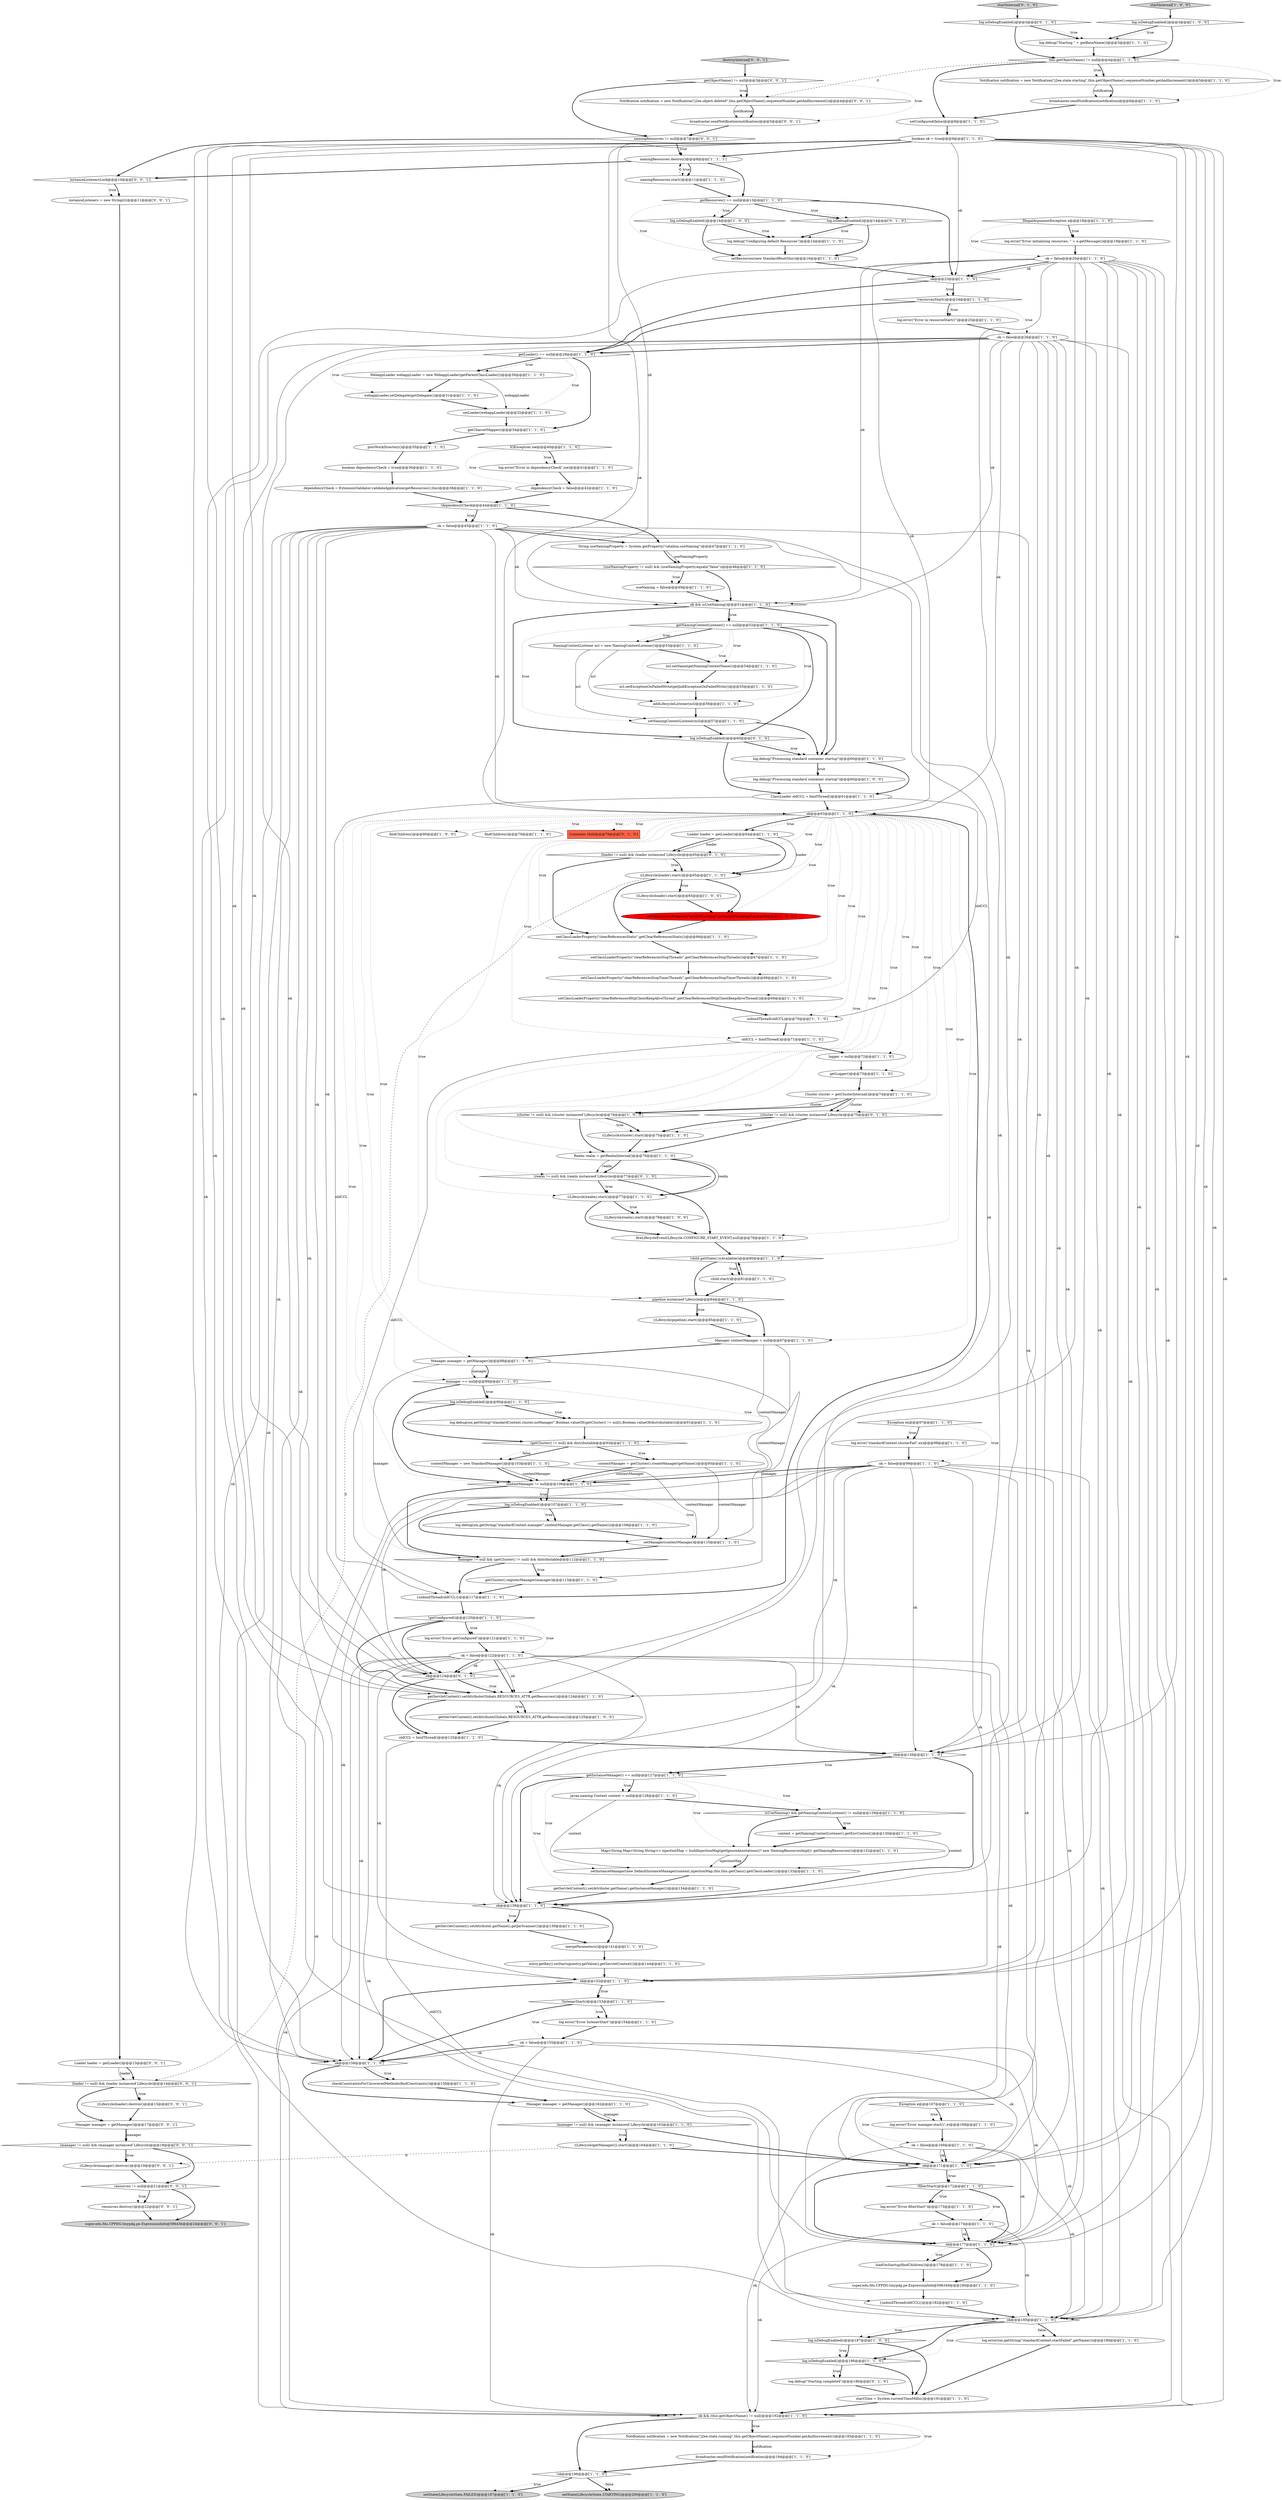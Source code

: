 digraph {
77 [style = filled, label = "Manager manager = getManager()@@@88@@@['1', '1', '0']", fillcolor = white, shape = ellipse image = "AAA0AAABBB1BBB"];
114 [style = filled, label = "ncl.setExceptionOnFailedWrite(getJndiExceptionOnFailedWrite())@@@55@@@['1', '1', '0']", fillcolor = white, shape = ellipse image = "AAA0AAABBB1BBB"];
125 [style = filled, label = "NamingContextListener ncl = new NamingContextListener()@@@53@@@['1', '1', '0']", fillcolor = white, shape = ellipse image = "AAA0AAABBB1BBB"];
146 [style = filled, label = "ok@@@124@@@['0', '1', '0']", fillcolor = white, shape = diamond image = "AAA0AAABBB2BBB"];
44 [style = filled, label = "log.debug(\"Configuring default Resources\")@@@14@@@['1', '1', '0']", fillcolor = white, shape = ellipse image = "AAA0AAABBB1BBB"];
162 [style = filled, label = "((Lifecycle)loader).destroy()@@@15@@@['0', '0', '1']", fillcolor = white, shape = ellipse image = "AAA0AAABBB3BBB"];
9 [style = filled, label = "setResources(new StandardRoot(this))@@@16@@@['1', '1', '0']", fillcolor = white, shape = ellipse image = "AAA0AAABBB1BBB"];
92 [style = filled, label = "namingResources.destroy()@@@8@@@['1', '1', '1']", fillcolor = white, shape = ellipse image = "AAA0AAABBB1BBB"];
66 [style = filled, label = "child.start()@@@81@@@['1', '1', '0']", fillcolor = white, shape = ellipse image = "AAA0AAABBB1BBB"];
70 [style = filled, label = "ok@@@171@@@['1', '1', '0']", fillcolor = white, shape = diamond image = "AAA0AAABBB1BBB"];
111 [style = filled, label = "((Lifecycle)loader).start()@@@65@@@['1', '1', '0']", fillcolor = white, shape = ellipse image = "AAA0AAABBB1BBB"];
150 [style = filled, label = "(manager != null) && (manager instanceof Lifecycle)@@@18@@@['0', '0', '1']", fillcolor = white, shape = diamond image = "AAA0AAABBB3BBB"];
149 [style = filled, label = "log.debug(\"Starting completed\")@@@186@@@['0', '1', '0']", fillcolor = white, shape = ellipse image = "AAA0AAABBB2BBB"];
159 [style = filled, label = "Loader loader = getLoader()@@@13@@@['0', '0', '1']", fillcolor = white, shape = ellipse image = "AAA0AAABBB3BBB"];
98 [style = filled, label = "startTime = System.currentTimeMillis()@@@191@@@['1', '1', '0']", fillcolor = white, shape = ellipse image = "AAA0AAABBB1BBB"];
37 [style = filled, label = "ok = false@@@174@@@['1', '1', '0']", fillcolor = white, shape = ellipse image = "AAA0AAABBB1BBB"];
117 [style = filled, label = "(useNamingProperty != null) && (useNamingProperty.equals(\"false\"))@@@48@@@['1', '1', '0']", fillcolor = white, shape = diamond image = "AAA0AAABBB1BBB"];
40 [style = filled, label = "oldCCL = bindThread()@@@71@@@['1', '1', '0']", fillcolor = white, shape = ellipse image = "AAA0AAABBB1BBB"];
96 [style = filled, label = "addLifecycleListener(ncl)@@@56@@@['1', '1', '0']", fillcolor = white, shape = ellipse image = "AAA0AAABBB1BBB"];
35 [style = filled, label = "ok = false@@@26@@@['1', '1', '0']", fillcolor = white, shape = ellipse image = "AAA0AAABBB1BBB"];
47 [style = filled, label = "Loader loader = getLoader()@@@64@@@['1', '1', '0']", fillcolor = white, shape = ellipse image = "AAA0AAABBB1BBB"];
55 [style = filled, label = "{unbindThread(oldCCL)}@@@182@@@['1', '1', '0']", fillcolor = white, shape = ellipse image = "AAA0AAABBB1BBB"];
0 [style = filled, label = "useNaming = false@@@49@@@['1', '1', '0']", fillcolor = white, shape = ellipse image = "AAA0AAABBB1BBB"];
108 [style = filled, label = "ok@@@126@@@['1', '1', '0']", fillcolor = white, shape = diamond image = "AAA0AAABBB1BBB"];
76 [style = filled, label = "Cluster cluster = getClusterInternal()@@@74@@@['1', '1', '0']", fillcolor = white, shape = ellipse image = "AAA0AAABBB1BBB"];
38 [style = filled, label = "pipeline instanceof Lifecycle@@@84@@@['1', '1', '0']", fillcolor = white, shape = diamond image = "AAA0AAABBB1BBB"];
78 [style = filled, label = "(manager != null) && (manager instanceof Lifecycle)@@@163@@@['1', '1', '0']", fillcolor = white, shape = diamond image = "AAA0AAABBB1BBB"];
68 [style = filled, label = "startInternal['1', '0', '0']", fillcolor = lightgray, shape = diamond image = "AAA0AAABBB1BBB"];
29 [style = filled, label = "getInstanceManager() == null@@@127@@@['1', '1', '0']", fillcolor = white, shape = diamond image = "AAA0AAABBB1BBB"];
62 [style = filled, label = "loadOnStartup(findChildren())@@@178@@@['1', '1', '0']", fillcolor = white, shape = ellipse image = "AAA0AAABBB1BBB"];
143 [style = filled, label = "log.isDebugEnabled()@@@3@@@['0', '1', '0']", fillcolor = white, shape = diamond image = "AAA0AAABBB2BBB"];
156 [style = filled, label = "broadcaster.sendNotification(notification)@@@5@@@['0', '0', '1']", fillcolor = white, shape = ellipse image = "AAA0AAABBB3BBB"];
153 [style = filled, label = "instanceListeners = new String((((@@@11@@@['0', '0', '1']", fillcolor = white, shape = ellipse image = "AAA0AAABBB3BBB"];
155 [style = filled, label = "resources.destroy()@@@22@@@['0', '0', '1']", fillcolor = white, shape = ellipse image = "AAA0AAABBB3BBB"];
39 [style = filled, label = "log.error(\"Error in resourceStart()\")@@@25@@@['1', '1', '0']", fillcolor = white, shape = ellipse image = "AAA0AAABBB1BBB"];
27 [style = filled, label = "contextManager = new StandardManager()@@@103@@@['1', '1', '0']", fillcolor = white, shape = ellipse image = "AAA0AAABBB1BBB"];
93 [style = filled, label = "getServletContext().setAttribute(.getName(),getJarScanner())@@@139@@@['1', '1', '0']", fillcolor = white, shape = ellipse image = "AAA0AAABBB1BBB"];
83 [style = filled, label = "ok@@@23@@@['1', '1', '0']", fillcolor = white, shape = diamond image = "AAA0AAABBB1BBB"];
79 [style = filled, label = "getResources() == null@@@13@@@['1', '1', '0']", fillcolor = white, shape = diamond image = "AAA0AAABBB1BBB"];
1 [style = filled, label = "log.error(\"Error listenerStart\")@@@154@@@['1', '1', '0']", fillcolor = white, shape = ellipse image = "AAA0AAABBB1BBB"];
5 [style = filled, label = "dependencyCheck = ExtensionValidator.validateApplication(getResources(),this)@@@38@@@['1', '1', '0']", fillcolor = white, shape = ellipse image = "AAA0AAABBB1BBB"];
138 [style = filled, label = "!child.getState().isAvailable()@@@80@@@['1', '1', '0']", fillcolor = white, shape = diamond image = "AAA0AAABBB1BBB"];
34 [style = filled, label = "ok@@@158@@@['1', '1', '0']", fillcolor = white, shape = diamond image = "AAA0AAABBB1BBB"];
54 [style = filled, label = "javax.naming.Context context = null@@@128@@@['1', '1', '0']", fillcolor = white, shape = ellipse image = "AAA0AAABBB1BBB"];
144 [style = filled, label = "(cluster != null) && (cluster instanceof Lifecycle)@@@75@@@['0', '1', '0']", fillcolor = white, shape = diamond image = "AAA0AAABBB2BBB"];
22 [style = filled, label = "manager == null@@@89@@@['1', '1', '0']", fillcolor = white, shape = diamond image = "AAA0AAABBB1BBB"];
50 [style = filled, label = "ok = false@@@20@@@['1', '1', '0']", fillcolor = white, shape = ellipse image = "AAA0AAABBB1BBB"];
31 [style = filled, label = "log.debug(sm.getString(\"standardContext.cluster.noManager\",Boolean.valueOf((getCluster() != null)),Boolean.valueOf(distributable)))@@@91@@@['1', '1', '0']", fillcolor = white, shape = ellipse image = "AAA0AAABBB1BBB"];
132 [style = filled, label = "ok && isUseNaming()@@@51@@@['1', '1', '0']", fillcolor = white, shape = diamond image = "AAA0AAABBB1BBB"];
48 [style = filled, label = "((Lifecycle)cluster).start()@@@75@@@['1', '1', '0']", fillcolor = white, shape = ellipse image = "AAA0AAABBB1BBB"];
23 [style = filled, label = "postWorkDirectory()@@@35@@@['1', '1', '0']", fillcolor = white, shape = ellipse image = "AAA0AAABBB1BBB"];
25 [style = filled, label = "findChildren()@@@80@@@['1', '0', '0']", fillcolor = white, shape = ellipse image = "AAA0AAABBB1BBB"];
60 [style = filled, label = "webappLoader.setDelegate(getDelegate())@@@31@@@['1', '1', '0']", fillcolor = white, shape = ellipse image = "AAA0AAABBB1BBB"];
15 [style = filled, label = "log.error(\"Error getConfigured\")@@@121@@@['1', '1', '0']", fillcolor = white, shape = ellipse image = "AAA0AAABBB1BBB"];
157 [style = filled, label = "super.edu.fdu.CPPDG.tinypdg.pe.ExpressionInfo@59643b@@@24@@@['0', '0', '1']", fillcolor = lightgray, shape = ellipse image = "AAA0AAABBB3BBB"];
30 [style = filled, label = "log.isDebugEnabled()@@@187@@@['1', '0', '0']", fillcolor = white, shape = diamond image = "AAA0AAABBB1BBB"];
118 [style = filled, label = "unbindThread(oldCCL)@@@70@@@['1', '1', '0']", fillcolor = white, shape = ellipse image = "AAA0AAABBB1BBB"];
21 [style = filled, label = "getCharsetMapper()@@@34@@@['1', '1', '0']", fillcolor = white, shape = ellipse image = "AAA0AAABBB1BBB"];
126 [style = filled, label = "contextManager = getCluster().createManager(getName())@@@95@@@['1', '1', '0']", fillcolor = white, shape = ellipse image = "AAA0AAABBB1BBB"];
145 [style = filled, label = "(realm != null) && (realm instanceof Lifecycle)@@@77@@@['0', '1', '0']", fillcolor = white, shape = diamond image = "AAA0AAABBB2BBB"];
102 [style = filled, label = "log.isDebugEnabled()@@@186@@@['1', '1', '0']", fillcolor = white, shape = diamond image = "AAA0AAABBB1BBB"];
72 [style = filled, label = "Manager contextManager = null@@@87@@@['1', '1', '0']", fillcolor = white, shape = ellipse image = "AAA0AAABBB1BBB"];
87 [style = filled, label = "boolean dependencyCheck = true@@@36@@@['1', '1', '0']", fillcolor = white, shape = ellipse image = "AAA0AAABBB1BBB"];
135 [style = filled, label = "log.debug(\"Starting \" + getBaseName())@@@3@@@['1', '1', '0']", fillcolor = white, shape = ellipse image = "AAA0AAABBB1BBB"];
133 [style = filled, label = "getServletContext().setAttribute(Globals.RESOURCES_ATTR,getResources())@@@124@@@['1', '1', '0']", fillcolor = white, shape = ellipse image = "AAA0AAABBB1BBB"];
59 [style = filled, label = "log.error(\"Error initializing resources: \" + e.getMessage())@@@19@@@['1', '1', '0']", fillcolor = white, shape = ellipse image = "AAA0AAABBB1BBB"];
107 [style = filled, label = "checkConstraintsForUncoveredMethods(findConstraints())@@@159@@@['1', '1', '0']", fillcolor = white, shape = ellipse image = "AAA0AAABBB1BBB"];
19 [style = filled, label = "(cluster != null) && (cluster instanceof Lifecycle)@@@76@@@['1', '0', '0']", fillcolor = white, shape = diamond image = "AAA0AAABBB1BBB"];
140 [style = filled, label = "log.isDebugEnabled()@@@14@@@['0', '1', '0']", fillcolor = white, shape = diamond image = "AAA0AAABBB2BBB"];
130 [style = filled, label = "getLogger()@@@73@@@['1', '1', '0']", fillcolor = white, shape = ellipse image = "AAA0AAABBB1BBB"];
43 [style = filled, label = "String useNamingProperty = System.getProperty(\"catalina.useNaming\")@@@47@@@['1', '1', '0']", fillcolor = white, shape = ellipse image = "AAA0AAABBB1BBB"];
158 [style = filled, label = "resources != null@@@21@@@['0', '0', '1']", fillcolor = white, shape = diamond image = "AAA0AAABBB3BBB"];
105 [style = filled, label = "ncl.setName(getNamingContextName())@@@54@@@['1', '1', '0']", fillcolor = white, shape = ellipse image = "AAA0AAABBB1BBB"];
154 [style = filled, label = "(loader != null) && (loader instanceof Lifecycle)@@@14@@@['0', '0', '1']", fillcolor = white, shape = diamond image = "AAA0AAABBB3BBB"];
119 [style = filled, label = "log.isDebugEnabled()@@@90@@@['1', '1', '0']", fillcolor = white, shape = diamond image = "AAA0AAABBB1BBB"];
73 [style = filled, label = "ClassLoader oldCCL = bindThread()@@@61@@@['1', '1', '0']", fillcolor = white, shape = ellipse image = "AAA0AAABBB1BBB"];
33 [style = filled, label = "context = getNamingContextListener().getEnvContext()@@@130@@@['1', '1', '0']", fillcolor = white, shape = ellipse image = "AAA0AAABBB1BBB"];
56 [style = filled, label = "!resourcesStart()@@@24@@@['1', '1', '0']", fillcolor = white, shape = diamond image = "AAA0AAABBB1BBB"];
10 [style = filled, label = "WebappLoader webappLoader = new WebappLoader(getParentClassLoader())@@@30@@@['1', '1', '0']", fillcolor = white, shape = ellipse image = "AAA0AAABBB1BBB"];
103 [style = filled, label = "ok = false@@@155@@@['1', '1', '0']", fillcolor = white, shape = ellipse image = "AAA0AAABBB1BBB"];
42 [style = filled, label = "Exception e@@@167@@@['1', '1', '0']", fillcolor = white, shape = diamond image = "AAA0AAABBB1BBB"];
12 [style = filled, label = "getCluster().registerManager(manager)@@@113@@@['1', '1', '0']", fillcolor = white, shape = ellipse image = "AAA0AAABBB1BBB"];
69 [style = filled, label = "findChildren()@@@79@@@['1', '1', '0']", fillcolor = white, shape = ellipse image = "AAA0AAABBB1BBB"];
106 [style = filled, label = "getServletContext().setAttribute(.getName(),getInstanceManager())@@@134@@@['1', '1', '0']", fillcolor = white, shape = ellipse image = "AAA0AAABBB1BBB"];
120 [style = filled, label = "log.isDebugEnabled()@@@3@@@['1', '0', '0']", fillcolor = white, shape = diamond image = "AAA0AAABBB1BBB"];
137 [style = filled, label = "setClassLoaderProperty(\"clearReferencesStatic\",getClearReferencesStatic())@@@66@@@['1', '1', '0']", fillcolor = white, shape = ellipse image = "AAA0AAABBB1BBB"];
84 [style = filled, label = "contextManager != null@@@106@@@['1', '1', '0']", fillcolor = white, shape = diamond image = "AAA0AAABBB1BBB"];
16 [style = filled, label = "ok@@@177@@@['1', '1', '0']", fillcolor = white, shape = diamond image = "AAA0AAABBB1BBB"];
49 [style = filled, label = "Notification notification = new Notification(\"j2ee.state.running\",this.getObjectName(),sequenceNumber.getAndIncrement())@@@193@@@['1', '1', '0']", fillcolor = white, shape = ellipse image = "AAA0AAABBB1BBB"];
86 [style = filled, label = "ok && (this.getObjectName() != null)@@@192@@@['1', '1', '0']", fillcolor = white, shape = diamond image = "AAA0AAABBB1BBB"];
74 [style = filled, label = "ok@@@63@@@['1', '1', '0']", fillcolor = white, shape = diamond image = "AAA0AAABBB1BBB"];
131 [style = filled, label = "dependencyCheck = false@@@42@@@['1', '1', '0']", fillcolor = white, shape = ellipse image = "AAA0AAABBB1BBB"];
4 [style = filled, label = "super.edu.fdu.CPPDG.tinypdg.pe.ExpressionInfo@596349@@@180@@@['1', '1', '0']", fillcolor = white, shape = ellipse image = "AAA0AAABBB1BBB"];
18 [style = filled, label = "((Lifecycle)pipeline).start()@@@85@@@['1', '1', '0']", fillcolor = white, shape = ellipse image = "AAA0AAABBB1BBB"];
14 [style = filled, label = "Map<String,Map<String,String>> injectionMap = buildInjectionMap(getIgnoreAnnotations()? new NamingResourcesImpl(): getNamingResources())@@@132@@@['1', '1', '0']", fillcolor = white, shape = ellipse image = "AAA0AAABBB1BBB"];
67 [style = filled, label = "!dependencyCheck@@@44@@@['1', '1', '0']", fillcolor = white, shape = diamond image = "AAA0AAABBB1BBB"];
20 [style = filled, label = "mergeParameters()@@@141@@@['1', '1', '0']", fillcolor = white, shape = ellipse image = "AAA0AAABBB1BBB"];
141 [style = filled, label = "Container child@@@79@@@['0', '1', '0']", fillcolor = tomato, shape = box image = "AAA0AAABBB2BBB"];
152 [style = filled, label = "destroyInternal['0', '0', '1']", fillcolor = lightgray, shape = diamond image = "AAA0AAABBB3BBB"];
65 [style = filled, label = "setLoader(webappLoader)@@@32@@@['1', '1', '0']", fillcolor = white, shape = ellipse image = "AAA0AAABBB1BBB"];
122 [style = filled, label = "getNamingContextListener() == null@@@52@@@['1', '1', '0']", fillcolor = white, shape = diamond image = "AAA0AAABBB1BBB"];
151 [style = filled, label = "getObjectName() != null@@@3@@@['0', '0', '1']", fillcolor = white, shape = diamond image = "AAA0AAABBB3BBB"];
45 [style = filled, label = "setInstanceManager(new DefaultInstanceManager(context,injectionMap,this,this.getClass().getClassLoader()))@@@133@@@['1', '1', '0']", fillcolor = white, shape = ellipse image = "AAA0AAABBB1BBB"];
7 [style = filled, label = "log.isDebugEnabled()@@@14@@@['1', '0', '0']", fillcolor = white, shape = diamond image = "AAA0AAABBB1BBB"];
46 [style = filled, label = "Notification notification = new Notification(\"j2ee.state.starting\",this.getObjectName(),sequenceNumber.getAndIncrement())@@@5@@@['1', '1', '0']", fillcolor = white, shape = ellipse image = "AAA0AAABBB1BBB"];
58 [style = filled, label = "Realm realm = getRealmInternal()@@@76@@@['1', '1', '0']", fillcolor = white, shape = ellipse image = "AAA0AAABBB1BBB"];
128 [style = filled, label = "setManager(contextManager)@@@110@@@['1', '1', '0']", fillcolor = white, shape = ellipse image = "AAA0AAABBB1BBB"];
90 [style = filled, label = "((Lifecycle)getManager()).start()@@@164@@@['1', '1', '0']", fillcolor = white, shape = ellipse image = "AAA0AAABBB1BBB"];
52 [style = filled, label = "ok = false@@@45@@@['1', '1', '0']", fillcolor = white, shape = ellipse image = "AAA0AAABBB1BBB"];
51 [style = filled, label = "ok@@@138@@@['1', '1', '0']", fillcolor = white, shape = diamond image = "AAA0AAABBB1BBB"];
109 [style = filled, label = "log.error(\"Error filterStart\")@@@173@@@['1', '1', '0']", fillcolor = white, shape = ellipse image = "AAA0AAABBB1BBB"];
26 [style = filled, label = "namingResources.start()@@@11@@@['1', '1', '0']", fillcolor = white, shape = ellipse image = "AAA0AAABBB1BBB"];
94 [style = filled, label = "!listenerStart()@@@153@@@['1', '1', '0']", fillcolor = white, shape = diamond image = "AAA0AAABBB1BBB"];
81 [style = filled, label = "Manager manager = getManager()@@@162@@@['1', '1', '0']", fillcolor = white, shape = ellipse image = "AAA0AAABBB1BBB"];
164 [style = filled, label = "instanceListenersLock@@@10@@@['0', '0', '1']", fillcolor = white, shape = diamond image = "AAA0AAABBB3BBB"];
160 [style = filled, label = "((Lifecycle)manager).destroy()@@@19@@@['0', '0', '1']", fillcolor = white, shape = ellipse image = "AAA0AAABBB3BBB"];
99 [style = filled, label = "fireLifecycleEvent(Lifecycle.CONFIGURE_START_EVENT,null)@@@78@@@['1', '1', '0']", fillcolor = white, shape = ellipse image = "AAA0AAABBB1BBB"];
139 [style = filled, label = "{unbindThread(oldCCL)}@@@117@@@['1', '1', '0']", fillcolor = white, shape = ellipse image = "AAA0AAABBB1BBB"];
163 [style = filled, label = "Notification notification = new Notification(\"j2ee.object.deleted\",this.getObjectName(),sequenceNumber.getAndIncrement())@@@4@@@['0', '0', '1']", fillcolor = white, shape = ellipse image = "AAA0AAABBB3BBB"];
41 [style = filled, label = "entry.getKey().onStartup(entry.getValue(),getServletContext())@@@144@@@['1', '1', '0']", fillcolor = white, shape = ellipse image = "AAA0AAABBB1BBB"];
24 [style = filled, label = "!ok@@@196@@@['1', '1', '0']", fillcolor = white, shape = diamond image = "AAA0AAABBB1BBB"];
82 [style = filled, label = "!filterStart()@@@172@@@['1', '1', '0']", fillcolor = white, shape = diamond image = "AAA0AAABBB1BBB"];
113 [style = filled, label = "broadcaster.sendNotification(notification)@@@194@@@['1', '1', '0']", fillcolor = white, shape = ellipse image = "AAA0AAABBB1BBB"];
110 [style = filled, label = "((Lifecycle)loader).start()@@@65@@@['1', '0', '0']", fillcolor = white, shape = ellipse image = "AAA0AAABBB1BBB"];
129 [style = filled, label = "log.isDebugEnabled()@@@107@@@['1', '1', '0']", fillcolor = white, shape = diamond image = "AAA0AAABBB1BBB"];
89 [style = filled, label = "ok = false@@@122@@@['1', '1', '0']", fillcolor = white, shape = ellipse image = "AAA0AAABBB1BBB"];
80 [style = filled, label = "Exception ex@@@97@@@['1', '1', '0']", fillcolor = white, shape = diamond image = "AAA0AAABBB1BBB"];
3 [style = filled, label = "ok@@@185@@@['1', '1', '0']", fillcolor = white, shape = diamond image = "AAA0AAABBB1BBB"];
142 [style = filled, label = "(loader != null) && (loader instanceof Lifecycle)@@@65@@@['0', '1', '0']", fillcolor = white, shape = diamond image = "AAA0AAABBB2BBB"];
112 [style = filled, label = "setClassLoaderProperty(\"clearReferencesStopTimerThreads\",getClearReferencesStopTimerThreads())@@@68@@@['1', '1', '0']", fillcolor = white, shape = ellipse image = "AAA0AAABBB1BBB"];
88 [style = filled, label = "log.error(\"standardContext.clusterFail\",ex)@@@98@@@['1', '1', '0']", fillcolor = white, shape = ellipse image = "AAA0AAABBB1BBB"];
95 [style = filled, label = "log.error(\"Error manager.start()\",e)@@@168@@@['1', '1', '0']", fillcolor = white, shape = ellipse image = "AAA0AAABBB1BBB"];
147 [style = filled, label = "startInternal['0', '1', '0']", fillcolor = lightgray, shape = diamond image = "AAA0AAABBB2BBB"];
61 [style = filled, label = "setClassLoaderProperty(\"antiJARLocking\",getAntiJARLocking())@@@66@@@['1', '0', '0']", fillcolor = red, shape = ellipse image = "AAA1AAABBB1BBB"];
134 [style = filled, label = "ok = false@@@99@@@['1', '1', '0']", fillcolor = white, shape = ellipse image = "AAA0AAABBB1BBB"];
6 [style = filled, label = "IllegalArgumentException e@@@18@@@['1', '1', '0']", fillcolor = white, shape = diamond image = "AAA0AAABBB1BBB"];
165 [style = filled, label = "Manager manager = getManager()@@@17@@@['0', '0', '1']", fillcolor = white, shape = ellipse image = "AAA0AAABBB3BBB"];
124 [style = filled, label = "setNamingContextListener(ncl)@@@57@@@['1', '1', '0']", fillcolor = white, shape = ellipse image = "AAA0AAABBB1BBB"];
104 [style = filled, label = "this.getObjectName() != null@@@4@@@['1', '1', '0']", fillcolor = white, shape = diamond image = "AAA0AAABBB1BBB"];
53 [style = filled, label = "setClassLoaderProperty(\"clearReferencesStopThreads\",getClearReferencesStopThreads())@@@67@@@['1', '1', '0']", fillcolor = white, shape = ellipse image = "AAA0AAABBB1BBB"];
116 [style = filled, label = "(getCluster() != null) && distributable@@@93@@@['1', '1', '0']", fillcolor = white, shape = diamond image = "AAA0AAABBB1BBB"];
28 [style = filled, label = "setState(LifecycleState.FAILED)@@@197@@@['1', '1', '0']", fillcolor = lightgray, shape = ellipse image = "AAA0AAABBB1BBB"];
71 [style = filled, label = "log.debug(\"Processing standard container startup\")@@@60@@@['1', '0', '0']", fillcolor = white, shape = ellipse image = "AAA0AAABBB1BBB"];
136 [style = filled, label = "((Lifecycle)realm).start()@@@77@@@['1', '1', '0']", fillcolor = white, shape = ellipse image = "AAA0AAABBB1BBB"];
85 [style = filled, label = "IOException ioe@@@40@@@['1', '1', '0']", fillcolor = white, shape = diamond image = "AAA0AAABBB1BBB"];
121 [style = filled, label = "ok = false@@@169@@@['1', '1', '0']", fillcolor = white, shape = ellipse image = "AAA0AAABBB1BBB"];
115 [style = filled, label = "!getConfigured()@@@120@@@['1', '1', '0']", fillcolor = white, shape = diamond image = "AAA0AAABBB1BBB"];
161 [style = filled, label = "namingResources != null@@@7@@@['0', '0', '1']", fillcolor = white, shape = diamond image = "AAA0AAABBB3BBB"];
8 [style = filled, label = "log.debug(sm.getString(\"standardContext.manager\",contextManager.getClass().getName()))@@@108@@@['1', '1', '0']", fillcolor = white, shape = ellipse image = "AAA0AAABBB1BBB"];
64 [style = filled, label = "setState(LifecycleState.STARTING)@@@200@@@['1', '1', '0']", fillcolor = lightgray, shape = ellipse image = "AAA0AAABBB1BBB"];
123 [style = filled, label = "setClassLoaderProperty(\"clearReferencesHttpClientKeepAliveThread\",getClearReferencesHttpClientKeepAliveThread())@@@69@@@['1', '1', '0']", fillcolor = white, shape = ellipse image = "AAA0AAABBB1BBB"];
100 [style = filled, label = "setConfigured(false)@@@8@@@['1', '1', '0']", fillcolor = white, shape = ellipse image = "AAA0AAABBB1BBB"];
32 [style = filled, label = "logger = null@@@72@@@['1', '1', '0']", fillcolor = white, shape = ellipse image = "AAA0AAABBB1BBB"];
63 [style = filled, label = "broadcaster.sendNotification(notification)@@@6@@@['1', '1', '0']", fillcolor = white, shape = ellipse image = "AAA0AAABBB1BBB"];
101 [style = filled, label = "isUseNaming() && getNamingContextListener() != null@@@129@@@['1', '1', '0']", fillcolor = white, shape = diamond image = "AAA0AAABBB1BBB"];
127 [style = filled, label = "oldCCL = bindThread()@@@125@@@['1', '1', '0']", fillcolor = white, shape = ellipse image = "AAA0AAABBB1BBB"];
36 [style = filled, label = "getServletContext().setAttribute(Globals.RESOURCES_ATTR,getResources())@@@125@@@['1', '0', '0']", fillcolor = white, shape = ellipse image = "AAA0AAABBB1BBB"];
148 [style = filled, label = "log.isDebugEnabled()@@@60@@@['0', '1', '0']", fillcolor = white, shape = diamond image = "AAA0AAABBB2BBB"];
17 [style = filled, label = "getLoader() == null@@@29@@@['1', '1', '0']", fillcolor = white, shape = diamond image = "AAA0AAABBB1BBB"];
57 [style = filled, label = "boolean ok = true@@@9@@@['1', '1', '0']", fillcolor = white, shape = ellipse image = "AAA0AAABBB1BBB"];
91 [style = filled, label = "log.debug(\"Processing standard container startup\")@@@60@@@['1', '1', '0']", fillcolor = white, shape = ellipse image = "AAA0AAABBB1BBB"];
97 [style = filled, label = "log.error(\"Error in dependencyCheck\",ioe)@@@41@@@['1', '1', '0']", fillcolor = white, shape = ellipse image = "AAA0AAABBB1BBB"];
11 [style = filled, label = "ok@@@152@@@['1', '1', '0']", fillcolor = white, shape = diamond image = "AAA0AAABBB1BBB"];
13 [style = filled, label = "log.error(sm.getString(\"standardContext.startFailed\",getName()))@@@189@@@['1', '1', '0']", fillcolor = white, shape = ellipse image = "AAA0AAABBB1BBB"];
75 [style = filled, label = "manager != null && (getCluster() != null) && distributable@@@112@@@['1', '1', '0']", fillcolor = white, shape = diamond image = "AAA0AAABBB1BBB"];
2 [style = filled, label = "((Lifecycle)realm).start()@@@78@@@['1', '0', '0']", fillcolor = white, shape = ellipse image = "AAA0AAABBB1BBB"];
46->63 [style = solid, label="notification"];
57->133 [style = solid, label="ok"];
103->34 [style = solid, label="ok"];
73->139 [style = solid, label="oldCCL"];
93->20 [style = bold, label=""];
89->11 [style = solid, label="ok"];
50->34 [style = solid, label="ok"];
134->86 [style = solid, label="ok"];
73->74 [style = bold, label=""];
49->113 [style = solid, label="notification"];
33->45 [style = solid, label="context"];
134->84 [style = bold, label=""];
116->27 [style = bold, label=""];
92->26 [style = dotted, label="true"];
143->104 [style = bold, label=""];
50->70 [style = solid, label="ok"];
105->114 [style = bold, label=""];
131->67 [style = bold, label=""];
24->64 [style = bold, label=""];
50->83 [style = bold, label=""];
92->164 [style = bold, label=""];
79->7 [style = dotted, label="true"];
78->90 [style = dotted, label="true"];
115->15 [style = dotted, label="true"];
145->136 [style = bold, label=""];
74->144 [style = dotted, label="true"];
57->51 [style = solid, label="ok"];
3->30 [style = bold, label=""];
54->45 [style = solid, label="context"];
52->132 [style = solid, label="ok"];
51->93 [style = bold, label=""];
79->83 [style = bold, label=""];
50->86 [style = solid, label="ok"];
112->123 [style = bold, label=""];
86->24 [style = bold, label=""];
114->96 [style = bold, label=""];
50->16 [style = solid, label="ok"];
151->161 [style = bold, label=""];
150->160 [style = bold, label=""];
138->66 [style = dotted, label="true"];
151->156 [style = dotted, label="true"];
140->44 [style = bold, label=""];
123->118 [style = bold, label=""];
129->8 [style = dotted, label="true"];
38->18 [style = dotted, label="true"];
142->111 [style = dotted, label="true"];
163->156 [style = solid, label="notification"];
57->132 [style = solid, label="ok"];
111->154 [style = dashed, label="0"];
38->18 [style = bold, label=""];
20->41 [style = bold, label=""];
35->34 [style = solid, label="ok"];
86->49 [style = dotted, label="true"];
39->35 [style = bold, label=""];
23->87 [style = bold, label=""];
136->99 [style = bold, label=""];
138->38 [style = bold, label=""];
74->145 [style = dotted, label="true"];
115->133 [style = bold, label=""];
22->116 [style = dotted, label="true"];
3->102 [style = dotted, label="true"];
109->37 [style = bold, label=""];
7->44 [style = bold, label=""];
126->84 [style = solid, label="contextManager"];
8->128 [style = bold, label=""];
21->23 [style = bold, label=""];
146->127 [style = bold, label=""];
17->10 [style = bold, label=""];
59->50 [style = bold, label=""];
48->58 [style = bold, label=""];
74->75 [style = dotted, label="true"];
74->123 [style = dotted, label="true"];
121->16 [style = solid, label="ok"];
0->132 [style = bold, label=""];
79->7 [style = bold, label=""];
138->66 [style = bold, label=""];
165->150 [style = bold, label=""];
73->118 [style = solid, label="oldCCL"];
85->97 [style = bold, label=""];
82->109 [style = dotted, label="true"];
74->38 [style = dotted, label="true"];
97->131 [style = bold, label=""];
117->0 [style = bold, label=""];
84->129 [style = dotted, label="true"];
161->164 [style = bold, label=""];
77->22 [style = bold, label=""];
140->44 [style = dotted, label="true"];
80->88 [style = dotted, label="true"];
52->51 [style = solid, label="ok"];
103->3 [style = solid, label="ok"];
47->142 [style = bold, label=""];
70->16 [style = bold, label=""];
74->72 [style = dotted, label="true"];
92->79 [style = bold, label=""];
79->140 [style = dotted, label="true"];
79->9 [style = dotted, label="true"];
29->54 [style = dotted, label="true"];
127->108 [style = bold, label=""];
27->128 [style = solid, label="contextManager"];
40->32 [style = bold, label=""];
50->74 [style = solid, label="ok"];
89->133 [style = bold, label=""];
92->26 [style = bold, label=""];
47->111 [style = solid, label="loader"];
127->55 [style = solid, label="oldCCL"];
74->19 [style = dotted, label="true"];
80->134 [style = dotted, label="true"];
119->31 [style = bold, label=""];
67->43 [style = bold, label=""];
57->3 [style = solid, label="ok"];
79->140 [style = bold, label=""];
15->89 [style = bold, label=""];
52->3 [style = solid, label="ok"];
134->16 [style = solid, label="ok"];
120->135 [style = bold, label=""];
62->4 [style = bold, label=""];
63->100 [style = bold, label=""];
47->111 [style = bold, label=""];
37->16 [style = solid, label="ok"];
163->156 [style = bold, label=""];
74->84 [style = dotted, label="true"];
34->107 [style = dotted, label="true"];
52->70 [style = solid, label="ok"];
35->74 [style = solid, label="ok"];
57->108 [style = solid, label="ok"];
103->34 [style = bold, label=""];
143->135 [style = bold, label=""];
122->125 [style = bold, label=""];
121->70 [style = solid, label="ok"];
57->70 [style = solid, label="ok"];
87->5 [style = bold, label=""];
42->95 [style = bold, label=""];
75->12 [style = bold, label=""];
11->94 [style = dotted, label="true"];
146->133 [style = bold, label=""];
57->34 [style = solid, label="ok"];
72->128 [style = solid, label="contextManager"];
89->70 [style = solid, label="ok"];
29->106 [style = dotted, label="true"];
83->56 [style = dotted, label="true"];
104->46 [style = dotted, label="true"];
99->138 [style = bold, label=""];
122->96 [style = dotted, label="true"];
17->65 [style = dotted, label="true"];
67->52 [style = dotted, label="true"];
43->117 [style = solid, label="useNamingProperty"];
49->113 [style = bold, label=""];
45->106 [style = bold, label=""];
134->34 [style = solid, label="ok"];
7->9 [style = bold, label=""];
154->165 [style = bold, label=""];
120->135 [style = dotted, label="true"];
74->53 [style = dotted, label="true"];
101->33 [style = bold, label=""];
113->24 [style = bold, label=""];
37->3 [style = solid, label="ok"];
29->14 [style = dotted, label="true"];
94->1 [style = bold, label=""];
148->73 [style = bold, label=""];
133->127 [style = bold, label=""];
156->161 [style = bold, label=""];
160->158 [style = bold, label=""];
60->65 [style = bold, label=""];
57->16 [style = solid, label="ok"];
103->70 [style = solid, label="ok"];
66->138 [style = bold, label=""];
89->51 [style = solid, label="ok"];
17->21 [style = bold, label=""];
117->132 [style = bold, label=""];
135->104 [style = bold, label=""];
132->91 [style = bold, label=""];
29->51 [style = bold, label=""];
16->62 [style = bold, label=""];
119->31 [style = dotted, label="true"];
108->51 [style = bold, label=""];
74->77 [style = dotted, label="true"];
52->108 [style = solid, label="ok"];
111->137 [style = bold, label=""];
116->27 [style = dotted, label="false"];
72->77 [style = bold, label=""];
77->75 [style = solid, label="manager"];
125->96 [style = solid, label="ncl"];
3->30 [style = dotted, label="true"];
82->37 [style = dotted, label="true"];
68->120 [style = bold, label=""];
134->108 [style = solid, label="ok"];
76->144 [style = solid, label="cluster"];
129->128 [style = bold, label=""];
101->14 [style = bold, label=""];
35->3 [style = solid, label="ok"];
144->58 [style = bold, label=""];
145->136 [style = dotted, label="true"];
61->137 [style = bold, label=""];
90->160 [style = dashed, label="0"];
9->83 [style = bold, label=""];
103->86 [style = solid, label="ok"];
74->76 [style = dotted, label="true"];
70->82 [style = dotted, label="true"];
10->60 [style = bold, label=""];
104->63 [style = dotted, label="true"];
53->112 [style = bold, label=""];
72->84 [style = solid, label="contextManager"];
122->91 [style = bold, label=""];
81->78 [style = solid, label="manager"];
137->53 [style = bold, label=""];
136->2 [style = dotted, label="true"];
50->108 [style = solid, label="ok"];
102->149 [style = dotted, label="true"];
140->9 [style = bold, label=""];
54->101 [style = bold, label=""];
65->21 [style = bold, label=""];
144->48 [style = bold, label=""];
1->103 [style = bold, label=""];
148->91 [style = bold, label=""];
161->92 [style = bold, label=""];
31->116 [style = bold, label=""];
94->103 [style = dotted, label="true"];
26->92 [style = dashed, label="0"];
56->39 [style = bold, label=""];
89->16 [style = solid, label="ok"];
42->121 [style = dotted, label="true"];
14->45 [style = solid, label="injectionMap"];
16->4 [style = bold, label=""];
44->9 [style = bold, label=""];
3->13 [style = dotted, label="false"];
57->92 [style = bold, label=""];
22->84 [style = bold, label=""];
35->146 [style = solid, label="ok"];
78->90 [style = bold, label=""];
50->3 [style = solid, label="ok"];
19->48 [style = dotted, label="true"];
117->0 [style = dotted, label="true"];
52->86 [style = solid, label="ok"];
122->148 [style = bold, label=""];
151->163 [style = dotted, label="true"];
89->34 [style = solid, label="ok"];
84->75 [style = bold, label=""];
76->19 [style = solid, label="cluster"];
88->134 [style = bold, label=""];
57->11 [style = solid, label="ok"];
24->28 [style = dotted, label="true"];
43->117 [style = bold, label=""];
56->17 [style = bold, label=""];
98->86 [style = bold, label=""];
74->111 [style = dotted, label="true"];
100->57 [style = bold, label=""];
89->146 [style = solid, label="ok"];
129->8 [style = bold, label=""];
74->139 [style = bold, label=""];
7->44 [style = dotted, label="true"];
40->139 [style = solid, label="oldCCL"];
34->107 [style = bold, label=""];
149->98 [style = bold, label=""];
4->55 [style = bold, label=""];
35->11 [style = solid, label="ok"];
52->146 [style = solid, label="ok"];
56->35 [style = dotted, label="true"];
50->132 [style = solid, label="ok"];
74->99 [style = dotted, label="true"];
134->133 [style = solid, label="ok"];
84->128 [style = dotted, label="true"];
81->78 [style = bold, label=""];
82->16 [style = bold, label=""];
6->59 [style = dotted, label="true"];
76->144 [style = bold, label=""];
104->163 [style = dashed, label="0"];
96->124 [style = bold, label=""];
134->70 [style = solid, label="ok"];
90->70 [style = bold, label=""];
57->146 [style = solid, label="ok"];
50->83 [style = solid, label="ok"];
74->137 [style = dotted, label="true"];
121->70 [style = bold, label=""];
52->34 [style = solid, label="ok"];
51->93 [style = dotted, label="true"];
110->61 [style = bold, label=""];
122->125 [style = dotted, label="true"];
161->92 [style = dotted, label="true"];
50->133 [style = solid, label="ok"];
158->155 [style = bold, label=""];
74->58 [style = dotted, label="true"];
35->132 [style = solid, label="ok"];
104->46 [style = bold, label=""];
67->52 [style = bold, label=""];
29->101 [style = dotted, label="true"];
103->16 [style = solid, label="ok"];
85->97 [style = dotted, label="true"];
159->154 [style = solid, label="loader"];
83->17 [style = bold, label=""];
122->114 [style = dotted, label="true"];
147->143 [style = bold, label=""];
27->84 [style = solid, label="contextManager"];
13->98 [style = bold, label=""];
75->12 [style = dotted, label="true"];
126->84 [style = bold, label=""];
58->136 [style = bold, label=""];
142->111 [style = bold, label=""];
150->158 [style = bold, label=""];
58->136 [style = solid, label="realm"];
74->61 [style = dotted, label="true"];
84->129 [style = bold, label=""];
52->11 [style = solid, label="ok"];
89->108 [style = solid, label="ok"];
46->63 [style = bold, label=""];
3->102 [style = bold, label=""];
10->65 [style = solid, label="webappLoader"];
124->148 [style = bold, label=""];
37->16 [style = bold, label=""];
35->51 [style = solid, label="ok"];
134->3 [style = solid, label="ok"];
122->105 [style = dotted, label="true"];
56->39 [style = dotted, label="true"];
50->51 [style = solid, label="ok"];
27->84 [style = bold, label=""];
144->48 [style = dotted, label="true"];
17->60 [style = dotted, label="true"];
52->133 [style = solid, label="ok"];
111->110 [style = bold, label=""];
57->86 [style = solid, label="ok"];
115->146 [style = bold, label=""];
32->130 [style = bold, label=""];
2->99 [style = bold, label=""];
6->50 [style = dotted, label="true"];
16->62 [style = dotted, label="true"];
142->137 [style = bold, label=""];
111->110 [style = dotted, label="true"];
124->91 [style = bold, label=""];
94->1 [style = dotted, label="true"];
57->83 [style = solid, label="ok"];
52->43 [style = bold, label=""];
102->149 [style = bold, label=""];
132->122 [style = dotted, label="true"];
132->148 [style = bold, label=""];
58->145 [style = solid, label="realm"];
18->72 [style = bold, label=""];
36->127 [style = bold, label=""];
6->59 [style = bold, label=""];
35->70 [style = solid, label="ok"];
74->47 [style = dotted, label="true"];
125->124 [style = solid, label="ncl"];
19->48 [style = bold, label=""];
82->109 [style = bold, label=""];
151->163 [style = bold, label=""];
57->74 [style = solid, label="ok"];
121->3 [style = solid, label="ok"];
159->154 [style = bold, label=""];
89->3 [style = solid, label="ok"];
74->138 [style = dotted, label="true"];
14->45 [style = bold, label=""];
30->102 [style = bold, label=""];
35->133 [style = solid, label="ok"];
34->81 [style = bold, label=""];
11->94 [style = bold, label=""];
17->10 [style = dotted, label="true"];
150->160 [style = dotted, label="true"];
158->157 [style = bold, label=""];
116->126 [style = bold, label=""];
24->64 [style = dotted, label="false"];
30->102 [style = dotted, label="true"];
3->13 [style = bold, label=""];
128->75 [style = bold, label=""];
26->79 [style = bold, label=""];
154->162 [style = dotted, label="true"];
154->162 [style = bold, label=""];
89->146 [style = bold, label=""];
148->91 [style = dotted, label="true"];
91->71 [style = bold, label=""];
89->133 [style = solid, label="ok"];
78->70 [style = bold, label=""];
133->36 [style = dotted, label="true"];
91->71 [style = dotted, label="true"];
41->11 [style = bold, label=""];
38->72 [style = bold, label=""];
121->86 [style = solid, label="ok"];
74->112 [style = dotted, label="true"];
101->33 [style = dotted, label="true"];
152->151 [style = bold, label=""];
37->86 [style = solid, label="ok"];
47->142 [style = solid, label="loader"];
134->51 [style = solid, label="ok"];
116->126 [style = dotted, label="true"];
83->56 [style = bold, label=""];
94->34 [style = bold, label=""];
122->124 [style = dotted, label="true"];
136->2 [style = bold, label=""];
77->12 [style = solid, label="manager"];
24->28 [style = bold, label=""];
125->105 [style = bold, label=""];
119->116 [style = bold, label=""];
70->82 [style = bold, label=""];
153->159 [style = bold, label=""];
108->29 [style = bold, label=""];
139->115 [style = bold, label=""];
74->142 [style = dotted, label="true"];
106->51 [style = bold, label=""];
115->89 [style = dotted, label="true"];
162->165 [style = bold, label=""];
74->47 [style = bold, label=""];
22->119 [style = dotted, label="true"];
74->130 [style = dotted, label="true"];
164->153 [style = bold, label=""];
134->11 [style = solid, label="ok"];
120->104 [style = bold, label=""];
74->32 [style = dotted, label="true"];
74->25 [style = dotted, label="true"];
155->157 [style = bold, label=""];
165->150 [style = solid, label="manager"];
133->36 [style = bold, label=""];
74->22 [style = dotted, label="true"];
143->135 [style = dotted, label="true"];
35->17 [style = bold, label=""];
80->88 [style = bold, label=""];
126->128 [style = solid, label="contextManager"];
66->38 [style = bold, label=""];
52->16 [style = solid, label="ok"];
74->118 [style = dotted, label="true"];
89->86 [style = solid, label="ok"];
115->15 [style = bold, label=""];
42->95 [style = dotted, label="true"];
50->146 [style = solid, label="ok"];
74->141 [style = dotted, label="true"];
102->98 [style = bold, label=""];
158->155 [style = dotted, label="true"];
12->139 [style = bold, label=""];
134->146 [style = solid, label="ok"];
86->113 [style = dotted, label="true"];
50->11 [style = solid, label="ok"];
29->54 [style = bold, label=""];
51->20 [style = bold, label=""];
35->86 [style = solid, label="ok"];
145->99 [style = bold, label=""];
146->133 [style = dotted, label="true"];
71->73 [style = bold, label=""];
5->67 [style = bold, label=""];
52->74 [style = solid, label="ok"];
130->76 [style = bold, label=""];
164->153 [style = dotted, label="true"];
108->29 [style = dotted, label="true"];
76->19 [style = bold, label=""];
22->119 [style = bold, label=""];
35->16 [style = solid, label="ok"];
118->40 [style = bold, label=""];
33->14 [style = bold, label=""];
107->81 [style = bold, label=""];
55->3 [style = bold, label=""];
30->98 [style = bold, label=""];
104->100 [style = bold, label=""];
77->22 [style = solid, label="manager"];
111->61 [style = bold, label=""];
19->58 [style = bold, label=""];
75->139 [style = bold, label=""];
29->45 [style = dotted, label="true"];
11->34 [style = bold, label=""];
35->108 [style = solid, label="ok"];
85->131 [style = dotted, label="true"];
74->40 [style = dotted, label="true"];
95->121 [style = bold, label=""];
132->122 [style = bold, label=""];
86->49 [style = bold, label=""];
74->69 [style = dotted, label="true"];
91->73 [style = bold, label=""];
58->145 [style = bold, label=""];
74->136 [style = dotted, label="true"];
}
